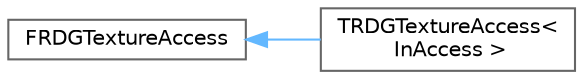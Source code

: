 digraph "Graphical Class Hierarchy"
{
 // INTERACTIVE_SVG=YES
 // LATEX_PDF_SIZE
  bgcolor="transparent";
  edge [fontname=Helvetica,fontsize=10,labelfontname=Helvetica,labelfontsize=10];
  node [fontname=Helvetica,fontsize=10,shape=box,height=0.2,width=0.4];
  rankdir="LR";
  Node0 [id="Node000000",label="FRDGTextureAccess",height=0.2,width=0.4,color="grey40", fillcolor="white", style="filled",URL="$df/d54/classFRDGTextureAccess.html",tooltip=" "];
  Node0 -> Node1 [id="edge4622_Node000000_Node000001",dir="back",color="steelblue1",style="solid",tooltip=" "];
  Node1 [id="Node000001",label="TRDGTextureAccess\<\l InAccess \>",height=0.2,width=0.4,color="grey40", fillcolor="white", style="filled",URL="$d1/d67/classTRDGTextureAccess.html",tooltip=" "];
}
